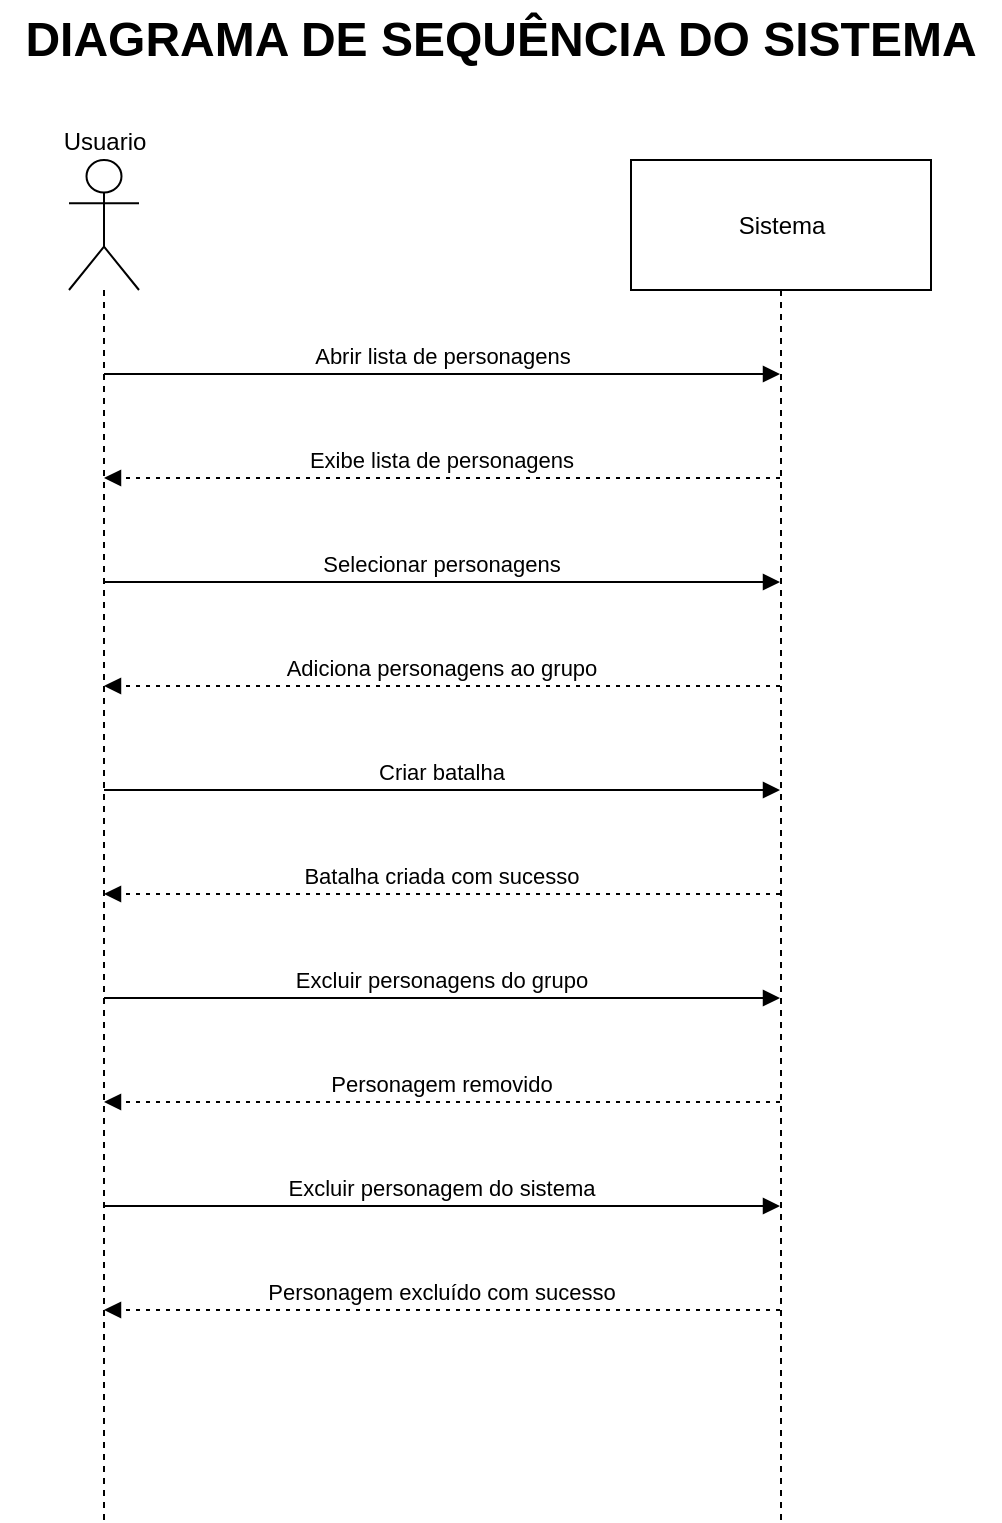 <mxfile version="27.0.9">
  <diagram name="Página-1" id="OEObVhDZDo-sjFr-N30s">
    <mxGraphModel dx="994" dy="570" grid="1" gridSize="10" guides="1" tooltips="1" connect="1" arrows="1" fold="1" page="1" pageScale="1" pageWidth="827" pageHeight="1169" math="0" shadow="0">
      <root>
        <mxCell id="0" />
        <mxCell id="1" parent="0" />
        <mxCell id="TAEOf685U3WrebRK_MDq-1" value="&lt;font style=&quot;font-size: 24px;&quot;&gt;&lt;b&gt;DIAGRAMA DE SEQUÊNCIA DO SISTEMA&lt;/b&gt;&lt;/font&gt;" style="text;html=1;align=center;verticalAlign=middle;resizable=0;points=[];autosize=1;strokeColor=none;fillColor=none;" vertex="1" parent="1">
          <mxGeometry x="180" y="60" width="500" height="40" as="geometry" />
        </mxCell>
        <mxCell id="TAEOf685U3WrebRK_MDq-2" value="Usuario" style="shape=umlLifeline;perimeter=lifelinePerimeter;whiteSpace=wrap;container=1;dropTarget=0;collapsible=0;recursiveResize=0;outlineConnect=0;portConstraint=eastwest;newEdgeStyle={&quot;edgeStyle&quot;:&quot;elbowEdgeStyle&quot;,&quot;elbow&quot;:&quot;vertical&quot;,&quot;curved&quot;:0,&quot;rounded&quot;:0};participant=umlActor;verticalAlign=bottom;labelPosition=center;verticalLabelPosition=top;align=center;size=65;" vertex="1" parent="1">
          <mxGeometry x="214.5" y="140" width="35" height="680" as="geometry" />
        </mxCell>
        <mxCell id="TAEOf685U3WrebRK_MDq-3" value="Sistema" style="shape=umlLifeline;perimeter=lifelinePerimeter;whiteSpace=wrap;container=1;dropTarget=0;collapsible=0;recursiveResize=0;outlineConnect=0;portConstraint=eastwest;newEdgeStyle={&quot;edgeStyle&quot;:&quot;elbowEdgeStyle&quot;,&quot;elbow&quot;:&quot;vertical&quot;,&quot;curved&quot;:0,&quot;rounded&quot;:0};size=65;" vertex="1" parent="1">
          <mxGeometry x="495.5" y="140" width="150" height="680" as="geometry" />
        </mxCell>
        <mxCell id="TAEOf685U3WrebRK_MDq-4" value="Abrir lista de personagens" style="verticalAlign=bottom;edgeStyle=elbowEdgeStyle;elbow=vertical;curved=0;rounded=0;endArrow=block;" edge="1" parent="1" source="TAEOf685U3WrebRK_MDq-2" target="TAEOf685U3WrebRK_MDq-3">
          <mxGeometry x="0.002" relative="1" as="geometry">
            <Array as="points">
              <mxPoint x="438.5" y="247" />
            </Array>
            <mxPoint as="offset" />
          </mxGeometry>
        </mxCell>
        <mxCell id="TAEOf685U3WrebRK_MDq-5" value="Exibe lista de personagens" style="verticalAlign=bottom;edgeStyle=elbowEdgeStyle;elbow=vertical;curved=0;rounded=0;dashed=1;dashPattern=2 3;endArrow=block;" edge="1" parent="1" source="TAEOf685U3WrebRK_MDq-3" target="TAEOf685U3WrebRK_MDq-2">
          <mxGeometry relative="1" as="geometry">
            <Array as="points">
              <mxPoint x="441.5" y="299" />
            </Array>
          </mxGeometry>
        </mxCell>
        <mxCell id="TAEOf685U3WrebRK_MDq-6" value="Selecionar personagens" style="verticalAlign=bottom;edgeStyle=elbowEdgeStyle;elbow=vertical;curved=0;rounded=0;endArrow=block;" edge="1" parent="1" source="TAEOf685U3WrebRK_MDq-2" target="TAEOf685U3WrebRK_MDq-3">
          <mxGeometry relative="1" as="geometry">
            <Array as="points">
              <mxPoint x="438.5" y="351" />
            </Array>
          </mxGeometry>
        </mxCell>
        <mxCell id="TAEOf685U3WrebRK_MDq-7" value="Adiciona personagens ao grupo" style="verticalAlign=bottom;edgeStyle=elbowEdgeStyle;elbow=vertical;curved=0;rounded=0;dashed=1;dashPattern=2 3;endArrow=block;" edge="1" parent="1" source="TAEOf685U3WrebRK_MDq-3" target="TAEOf685U3WrebRK_MDq-2">
          <mxGeometry relative="1" as="geometry">
            <Array as="points">
              <mxPoint x="441.5" y="403" />
            </Array>
          </mxGeometry>
        </mxCell>
        <mxCell id="TAEOf685U3WrebRK_MDq-8" value="Criar batalha" style="verticalAlign=bottom;edgeStyle=elbowEdgeStyle;elbow=vertical;curved=0;rounded=0;endArrow=block;" edge="1" parent="1" source="TAEOf685U3WrebRK_MDq-2" target="TAEOf685U3WrebRK_MDq-3">
          <mxGeometry relative="1" as="geometry">
            <Array as="points">
              <mxPoint x="438.5" y="455" />
            </Array>
          </mxGeometry>
        </mxCell>
        <mxCell id="TAEOf685U3WrebRK_MDq-9" value="Batalha criada com sucesso" style="verticalAlign=bottom;edgeStyle=elbowEdgeStyle;elbow=vertical;curved=0;rounded=0;dashed=1;dashPattern=2 3;endArrow=block;" edge="1" parent="1" source="TAEOf685U3WrebRK_MDq-3" target="TAEOf685U3WrebRK_MDq-2">
          <mxGeometry relative="1" as="geometry">
            <Array as="points">
              <mxPoint x="441.5" y="507" />
            </Array>
          </mxGeometry>
        </mxCell>
        <mxCell id="TAEOf685U3WrebRK_MDq-10" value="Excluir personagens do grupo" style="verticalAlign=bottom;edgeStyle=elbowEdgeStyle;elbow=vertical;curved=0;rounded=0;endArrow=block;" edge="1" parent="1" source="TAEOf685U3WrebRK_MDq-2" target="TAEOf685U3WrebRK_MDq-3">
          <mxGeometry relative="1" as="geometry">
            <Array as="points">
              <mxPoint x="438.5" y="559" />
            </Array>
          </mxGeometry>
        </mxCell>
        <mxCell id="TAEOf685U3WrebRK_MDq-11" value="Personagem removido" style="verticalAlign=bottom;edgeStyle=elbowEdgeStyle;elbow=vertical;curved=0;rounded=0;dashed=1;dashPattern=2 3;endArrow=block;" edge="1" parent="1" source="TAEOf685U3WrebRK_MDq-3" target="TAEOf685U3WrebRK_MDq-2">
          <mxGeometry relative="1" as="geometry">
            <Array as="points">
              <mxPoint x="441.5" y="611" />
            </Array>
          </mxGeometry>
        </mxCell>
        <mxCell id="TAEOf685U3WrebRK_MDq-12" value="Excluir personagem do sistema" style="verticalAlign=bottom;edgeStyle=elbowEdgeStyle;elbow=vertical;curved=0;rounded=0;endArrow=block;" edge="1" parent="1" source="TAEOf685U3WrebRK_MDq-2" target="TAEOf685U3WrebRK_MDq-3">
          <mxGeometry relative="1" as="geometry">
            <Array as="points">
              <mxPoint x="438.5" y="663" />
            </Array>
          </mxGeometry>
        </mxCell>
        <mxCell id="TAEOf685U3WrebRK_MDq-13" value="Personagem excluído com sucesso" style="verticalAlign=bottom;edgeStyle=elbowEdgeStyle;elbow=vertical;curved=0;rounded=0;dashed=1;dashPattern=2 3;endArrow=block;" edge="1" parent="1" source="TAEOf685U3WrebRK_MDq-3" target="TAEOf685U3WrebRK_MDq-2">
          <mxGeometry relative="1" as="geometry">
            <Array as="points">
              <mxPoint x="441.5" y="715" />
            </Array>
          </mxGeometry>
        </mxCell>
      </root>
    </mxGraphModel>
  </diagram>
</mxfile>
